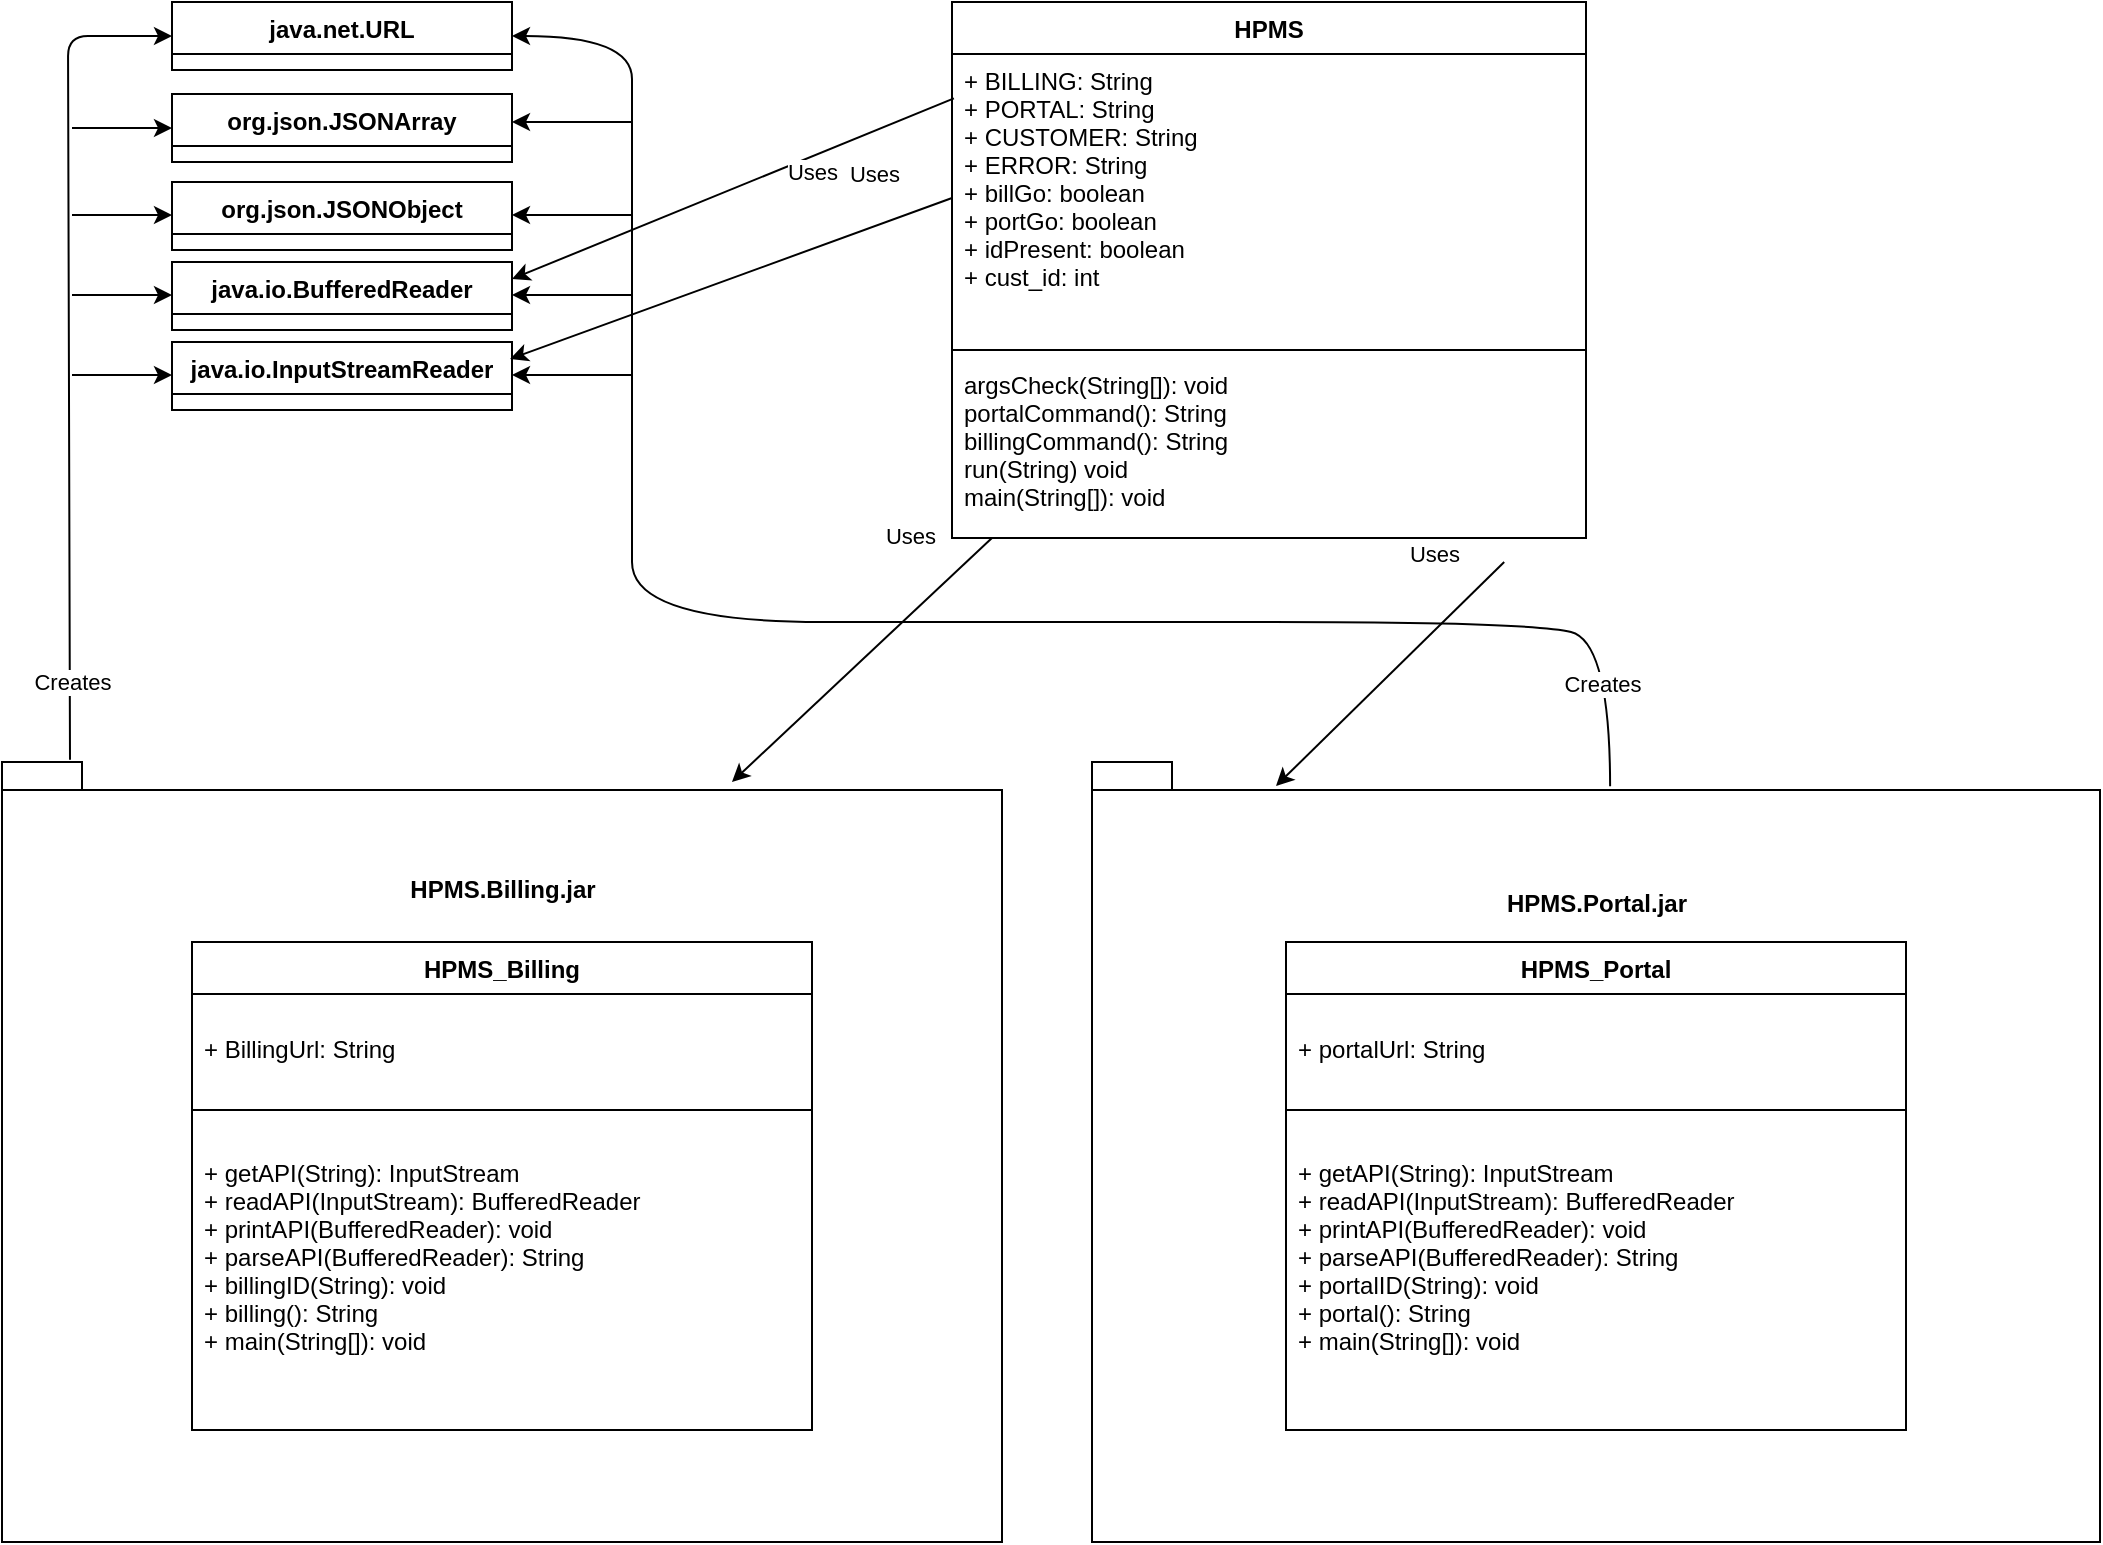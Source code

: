 <mxfile version="13.1.1" type="device"><diagram id="Io5S-FJ3HV1jJWxZrMIp" name="Page-1"><mxGraphModel dx="1422" dy="794" grid="1" gridSize="10" guides="1" tooltips="1" connect="1" arrows="1" fold="1" page="1" pageScale="1" pageWidth="1100" pageHeight="850" math="0" shadow="0"><root><mxCell id="0"/><mxCell id="1" parent="0"/><mxCell id="fkdXSRnceL-xtYnZh6Qq-1" value="HPMS.Billing.jar&lt;br&gt;&lt;br&gt;&lt;br&gt;&lt;br&gt;&lt;br&gt;&lt;br&gt;&lt;br&gt;&lt;br&gt;&lt;br&gt;&lt;br&gt;&lt;br&gt;&lt;br&gt;&lt;br&gt;&lt;br&gt;&lt;br&gt;&lt;br&gt;&lt;br&gt;&lt;br&gt;&lt;br&gt;&lt;br&gt;" style="shape=folder;fontStyle=1;spacingTop=10;tabWidth=40;tabHeight=14;tabPosition=left;html=1;horizontal=1;labelPosition=center;verticalLabelPosition=middle;align=center;verticalAlign=middle;" parent="1" vertex="1"><mxGeometry x="25" y="410" width="500" height="390" as="geometry"/></mxCell><mxCell id="fkdXSRnceL-xtYnZh6Qq-21" value="HPMS.Portal.jar&lt;br&gt;&lt;br&gt;&lt;br&gt;&lt;br&gt;&lt;br&gt;&lt;br&gt;&lt;br&gt;&lt;br&gt;&lt;br&gt;&lt;br&gt;&lt;br&gt;&lt;br&gt;&lt;br&gt;&lt;br&gt;&lt;br&gt;&lt;br&gt;&lt;br&gt;&lt;br&gt;&lt;br&gt;" style="shape=folder;fontStyle=1;spacingTop=10;tabWidth=40;tabHeight=14;tabPosition=left;html=1;labelPosition=center;verticalLabelPosition=middle;align=center;verticalAlign=middle;" parent="1" vertex="1"><mxGeometry x="570" y="410" width="504" height="390" as="geometry"/></mxCell><mxCell id="PTEN87CWfTv-wbprZrPV-8" value="" style="endArrow=classic;html=1;exitX=0.068;exitY=-0.003;exitDx=0;exitDy=0;exitPerimeter=0;entryX=0;entryY=0.5;entryDx=0;entryDy=0;" edge="1" parent="1" source="fkdXSRnceL-xtYnZh6Qq-1" target="PTEN87CWfTv-wbprZrPV-3"><mxGeometry width="50" height="50" relative="1" as="geometry"><mxPoint x="520" y="390" as="sourcePoint"/><mxPoint x="90" y="47" as="targetPoint"/><Array as="points"><mxPoint x="58" y="47"/></Array></mxGeometry></mxCell><mxCell id="PTEN87CWfTv-wbprZrPV-9" value="Creates" style="edgeLabel;html=1;align=center;verticalAlign=middle;resizable=0;points=[];" vertex="1" connectable="0" parent="PTEN87CWfTv-wbprZrPV-8"><mxGeometry x="0.167" y="-1" relative="1" as="geometry"><mxPoint x="0.67" y="202.17" as="offset"/></mxGeometry></mxCell><mxCell id="PTEN87CWfTv-wbprZrPV-10" value="" style="endArrow=classic;html=1;exitX=0.063;exitY=1;exitDx=0;exitDy=0;exitPerimeter=0;" edge="1" parent="1" source="fkdXSRnceL-xtYnZh6Qq-10"><mxGeometry width="50" height="50" relative="1" as="geometry"><mxPoint x="360" y="220" as="sourcePoint"/><mxPoint x="390" y="420" as="targetPoint"/><Array as="points"/></mxGeometry></mxCell><mxCell id="PTEN87CWfTv-wbprZrPV-11" value="Uses" style="edgeLabel;html=1;align=center;verticalAlign=middle;resizable=0;points=[];" vertex="1" connectable="0" parent="PTEN87CWfTv-wbprZrPV-10"><mxGeometry x="-0.378" y="3" relative="1" as="geometry"><mxPoint x="-2.36" y="-41.03" as="offset"/></mxGeometry></mxCell><mxCell id="PTEN87CWfTv-wbprZrPV-12" value="" style="endArrow=classic;html=1;exitX=0.871;exitY=1.133;exitDx=0;exitDy=0;exitPerimeter=0;" edge="1" parent="1" source="fkdXSRnceL-xtYnZh6Qq-10"><mxGeometry width="50" height="50" relative="1" as="geometry"><mxPoint x="661.971" y="100" as="sourcePoint"/><mxPoint x="662" y="422" as="targetPoint"/><Array as="points"/></mxGeometry></mxCell><mxCell id="PTEN87CWfTv-wbprZrPV-13" value="Uses" style="edgeLabel;html=1;align=center;verticalAlign=middle;resizable=0;points=[];" vertex="1" connectable="0" parent="PTEN87CWfTv-wbprZrPV-12"><mxGeometry x="-0.378" y="3" relative="1" as="geometry"><mxPoint x="-2.36" y="-41.03" as="offset"/></mxGeometry></mxCell><mxCell id="PTEN87CWfTv-wbprZrPV-15" value="" style="endArrow=classic;html=1;entryX=0;entryY=0.5;entryDx=0;entryDy=0;" edge="1" parent="1" target="PTEN87CWfTv-wbprZrPV-14"><mxGeometry width="50" height="50" relative="1" as="geometry"><mxPoint x="60" y="93" as="sourcePoint"/><mxPoint x="90" y="104" as="targetPoint"/></mxGeometry></mxCell><mxCell id="PTEN87CWfTv-wbprZrPV-3" value="java.net.URL" style="swimlane;fontStyle=1;align=center;verticalAlign=top;childLayout=stackLayout;horizontal=1;startSize=26;horizontalStack=0;resizeParent=1;resizeParentMax=0;resizeLast=0;collapsible=1;marginBottom=0;" vertex="1" parent="1"><mxGeometry x="110" y="30" width="170" height="34" as="geometry"/></mxCell><mxCell id="PTEN87CWfTv-wbprZrPV-14" value="org.json.JSONArray" style="swimlane;fontStyle=1;align=center;verticalAlign=top;childLayout=stackLayout;horizontal=1;startSize=26;horizontalStack=0;resizeParent=1;resizeParentMax=0;resizeLast=0;collapsible=1;marginBottom=0;" vertex="1" parent="1"><mxGeometry x="110" y="76" width="170" height="34" as="geometry"/></mxCell><mxCell id="PTEN87CWfTv-wbprZrPV-17" value="org.json.JSONObject" style="swimlane;fontStyle=1;align=center;verticalAlign=top;childLayout=stackLayout;horizontal=1;startSize=26;horizontalStack=0;resizeParent=1;resizeParentMax=0;resizeLast=0;collapsible=1;marginBottom=0;" vertex="1" parent="1"><mxGeometry x="110" y="120" width="170" height="34" as="geometry"/></mxCell><mxCell id="PTEN87CWfTv-wbprZrPV-19" value="java.io.BufferedReader" style="swimlane;fontStyle=1;align=center;verticalAlign=top;childLayout=stackLayout;horizontal=1;startSize=26;horizontalStack=0;resizeParent=1;resizeParentMax=0;resizeLast=0;collapsible=1;marginBottom=0;" vertex="1" parent="1"><mxGeometry x="110" y="160" width="170" height="34" as="geometry"/></mxCell><mxCell id="PTEN87CWfTv-wbprZrPV-20" value="java.io.InputStreamReader" style="swimlane;fontStyle=1;align=center;verticalAlign=top;childLayout=stackLayout;horizontal=1;startSize=26;horizontalStack=0;resizeParent=1;resizeParentMax=0;resizeLast=0;collapsible=1;marginBottom=0;" vertex="1" parent="1"><mxGeometry x="110" y="200" width="170" height="34" as="geometry"/></mxCell><mxCell id="PTEN87CWfTv-wbprZrPV-21" value="" style="endArrow=classic;html=1;entryX=0;entryY=0.5;entryDx=0;entryDy=0;" edge="1" parent="1"><mxGeometry width="50" height="50" relative="1" as="geometry"><mxPoint x="60" y="136.5" as="sourcePoint"/><mxPoint x="110" y="136.5" as="targetPoint"/><Array as="points"><mxPoint x="80" y="136.5"/></Array></mxGeometry></mxCell><mxCell id="PTEN87CWfTv-wbprZrPV-22" value="" style="endArrow=classic;html=1;entryX=0;entryY=0.5;entryDx=0;entryDy=0;" edge="1" parent="1"><mxGeometry width="50" height="50" relative="1" as="geometry"><mxPoint x="60" y="176.5" as="sourcePoint"/><mxPoint x="110" y="176.5" as="targetPoint"/><Array as="points"><mxPoint x="80" y="176.5"/></Array></mxGeometry></mxCell><mxCell id="PTEN87CWfTv-wbprZrPV-23" value="" style="endArrow=classic;html=1;entryX=0;entryY=0.5;entryDx=0;entryDy=0;" edge="1" parent="1"><mxGeometry width="50" height="50" relative="1" as="geometry"><mxPoint x="60" y="216.5" as="sourcePoint"/><mxPoint x="110" y="216.5" as="targetPoint"/><Array as="points"><mxPoint x="80" y="216.5"/></Array></mxGeometry></mxCell><mxCell id="fkdXSRnceL-xtYnZh6Qq-13" value="HPMS_Billing" style="swimlane;fontStyle=1;align=center;verticalAlign=top;childLayout=stackLayout;horizontal=1;startSize=26;horizontalStack=0;resizeParent=1;resizeParentMax=0;resizeLast=0;collapsible=1;marginBottom=0;" parent="1" vertex="1"><mxGeometry x="120" y="500" width="310" height="244" as="geometry"/></mxCell><mxCell id="fkdXSRnceL-xtYnZh6Qq-14" value="&#10;+ BillingUrl: String" style="text;strokeColor=none;fillColor=none;align=left;verticalAlign=top;spacingLeft=4;spacingRight=4;overflow=hidden;rotatable=0;points=[[0,0.5],[1,0.5]];portConstraint=eastwest;" parent="fkdXSRnceL-xtYnZh6Qq-13" vertex="1"><mxGeometry y="26" width="310" height="54" as="geometry"/></mxCell><mxCell id="fkdXSRnceL-xtYnZh6Qq-15" value="" style="line;strokeWidth=1;fillColor=none;align=left;verticalAlign=middle;spacingTop=-1;spacingLeft=3;spacingRight=3;rotatable=0;labelPosition=right;points=[];portConstraint=eastwest;" parent="fkdXSRnceL-xtYnZh6Qq-13" vertex="1"><mxGeometry y="80" width="310" height="8" as="geometry"/></mxCell><mxCell id="fkdXSRnceL-xtYnZh6Qq-16" value="&#10;+ getAPI(String): InputStream&#10;+ readAPI(InputStream): BufferedReader&#10;+ printAPI(BufferedReader): void&#10;+ parseAPI(BufferedReader): String&#10;+ billingID(String): void&#10;+ billing(): String&#10;+ main(String[]): void" style="text;strokeColor=none;fillColor=none;align=left;verticalAlign=top;spacingLeft=4;spacingRight=4;overflow=hidden;rotatable=0;points=[[0,0.5],[1,0.5]];portConstraint=eastwest;" parent="fkdXSRnceL-xtYnZh6Qq-13" vertex="1"><mxGeometry y="88" width="310" height="156" as="geometry"/></mxCell><mxCell id="PTEN87CWfTv-wbprZrPV-24" value="HPMS_Portal" style="swimlane;fontStyle=1;align=center;verticalAlign=top;childLayout=stackLayout;horizontal=1;startSize=26;horizontalStack=0;resizeParent=1;resizeParentMax=0;resizeLast=0;collapsible=1;marginBottom=0;" vertex="1" parent="1"><mxGeometry x="667" y="500" width="310" height="244" as="geometry"/></mxCell><mxCell id="PTEN87CWfTv-wbprZrPV-25" value="&#10;+ portalUrl: String" style="text;strokeColor=none;fillColor=none;align=left;verticalAlign=top;spacingLeft=4;spacingRight=4;overflow=hidden;rotatable=0;points=[[0,0.5],[1,0.5]];portConstraint=eastwest;" vertex="1" parent="PTEN87CWfTv-wbprZrPV-24"><mxGeometry y="26" width="310" height="54" as="geometry"/></mxCell><mxCell id="PTEN87CWfTv-wbprZrPV-26" value="" style="line;strokeWidth=1;fillColor=none;align=left;verticalAlign=middle;spacingTop=-1;spacingLeft=3;spacingRight=3;rotatable=0;labelPosition=right;points=[];portConstraint=eastwest;" vertex="1" parent="PTEN87CWfTv-wbprZrPV-24"><mxGeometry y="80" width="310" height="8" as="geometry"/></mxCell><mxCell id="PTEN87CWfTv-wbprZrPV-27" value="&#10;+ getAPI(String): InputStream&#10;+ readAPI(InputStream): BufferedReader&#10;+ printAPI(BufferedReader): void&#10;+ parseAPI(BufferedReader): String&#10;+ portalID(String): void&#10;+ portal(): String&#10;+ main(String[]): void" style="text;strokeColor=none;fillColor=none;align=left;verticalAlign=top;spacingLeft=4;spacingRight=4;overflow=hidden;rotatable=0;points=[[0,0.5],[1,0.5]];portConstraint=eastwest;" vertex="1" parent="PTEN87CWfTv-wbprZrPV-24"><mxGeometry y="88" width="310" height="156" as="geometry"/></mxCell><mxCell id="PTEN87CWfTv-wbprZrPV-28" value="" style="curved=1;endArrow=classic;html=1;entryX=1;entryY=0.5;entryDx=0;entryDy=0;exitX=0.514;exitY=0.031;exitDx=0;exitDy=0;exitPerimeter=0;" edge="1" parent="1" source="fkdXSRnceL-xtYnZh6Qq-21" target="PTEN87CWfTv-wbprZrPV-3"><mxGeometry width="50" height="50" relative="1" as="geometry"><mxPoint x="530" y="350" as="sourcePoint"/><mxPoint x="310" y="80" as="targetPoint"/><Array as="points"><mxPoint x="829" y="350"/><mxPoint x="790" y="340"/><mxPoint x="530" y="340"/><mxPoint x="340" y="340"/><mxPoint x="340" y="280"/><mxPoint x="340" y="90"/><mxPoint x="340" y="47"/></Array></mxGeometry></mxCell><mxCell id="PTEN87CWfTv-wbprZrPV-32" value="Creates" style="edgeLabel;html=1;align=center;verticalAlign=middle;resizable=0;points=[];" vertex="1" connectable="0" parent="PTEN87CWfTv-wbprZrPV-28"><mxGeometry x="-0.888" y="4" relative="1" as="geometry"><mxPoint as="offset"/></mxGeometry></mxCell><mxCell id="PTEN87CWfTv-wbprZrPV-33" value="" style="endArrow=classic;html=1;" edge="1" parent="1"><mxGeometry width="50" height="50" relative="1" as="geometry"><mxPoint x="340" y="90" as="sourcePoint"/><mxPoint x="280" y="90" as="targetPoint"/></mxGeometry></mxCell><mxCell id="PTEN87CWfTv-wbprZrPV-34" value="" style="endArrow=classic;html=1;" edge="1" parent="1"><mxGeometry width="50" height="50" relative="1" as="geometry"><mxPoint x="340" y="136.5" as="sourcePoint"/><mxPoint x="280" y="136.5" as="targetPoint"/></mxGeometry></mxCell><mxCell id="PTEN87CWfTv-wbprZrPV-35" value="" style="endArrow=classic;html=1;" edge="1" parent="1"><mxGeometry width="50" height="50" relative="1" as="geometry"><mxPoint x="340" y="176.5" as="sourcePoint"/><mxPoint x="280" y="176.5" as="targetPoint"/></mxGeometry></mxCell><mxCell id="PTEN87CWfTv-wbprZrPV-36" value="" style="endArrow=classic;html=1;" edge="1" parent="1"><mxGeometry width="50" height="50" relative="1" as="geometry"><mxPoint x="340" y="216.5" as="sourcePoint"/><mxPoint x="280" y="216.5" as="targetPoint"/></mxGeometry></mxCell><mxCell id="PTEN87CWfTv-wbprZrPV-37" value="" style="endArrow=classic;html=1;exitX=0.003;exitY=0.154;exitDx=0;exitDy=0;exitPerimeter=0;entryX=1;entryY=0.25;entryDx=0;entryDy=0;" edge="1" parent="1" source="fkdXSRnceL-xtYnZh6Qq-8" target="PTEN87CWfTv-wbprZrPV-19"><mxGeometry width="50" height="50" relative="1" as="geometry"><mxPoint x="529.971" y="200" as="sourcePoint"/><mxPoint x="400" y="430" as="targetPoint"/><Array as="points"/></mxGeometry></mxCell><mxCell id="PTEN87CWfTv-wbprZrPV-38" value="Uses" style="edgeLabel;html=1;align=center;verticalAlign=middle;resizable=0;points=[];" vertex="1" connectable="0" parent="PTEN87CWfTv-wbprZrPV-37"><mxGeometry x="-0.378" y="3" relative="1" as="geometry"><mxPoint x="27.5" y="7.03" as="offset"/></mxGeometry></mxCell><mxCell id="PTEN87CWfTv-wbprZrPV-39" value="" style="endArrow=classic;html=1;exitX=0;exitY=0.5;exitDx=0;exitDy=0;entryX=1;entryY=0.25;entryDx=0;entryDy=0;" edge="1" parent="1" source="fkdXSRnceL-xtYnZh6Qq-8"><mxGeometry width="50" height="50" relative="1" as="geometry"><mxPoint x="500.001" y="170.004" as="sourcePoint"/><mxPoint x="279.05" y="208.5" as="targetPoint"/><Array as="points"/></mxGeometry></mxCell><mxCell id="PTEN87CWfTv-wbprZrPV-40" value="Uses" style="edgeLabel;html=1;align=center;verticalAlign=middle;resizable=0;points=[];" vertex="1" connectable="0" parent="PTEN87CWfTv-wbprZrPV-39"><mxGeometry x="-0.378" y="3" relative="1" as="geometry"><mxPoint x="-2.36" y="-41.03" as="offset"/></mxGeometry></mxCell><mxCell id="fkdXSRnceL-xtYnZh6Qq-7" value="HPMS" style="swimlane;fontStyle=1;align=center;verticalAlign=top;childLayout=stackLayout;horizontal=1;startSize=26;horizontalStack=0;resizeParent=1;resizeParentMax=0;resizeLast=0;collapsible=1;marginBottom=0;" parent="1" vertex="1"><mxGeometry x="500" y="30" width="317" height="268" as="geometry"/></mxCell><mxCell id="fkdXSRnceL-xtYnZh6Qq-8" value="+ BILLING: String&#10;+ PORTAL: String&#10;+ CUSTOMER: String&#10;+ ERROR: String&#10;+ billGo: boolean&#10;+ portGo: boolean&#10;+ idPresent: boolean&#10;+ cust_id: int&#10;" style="text;strokeColor=none;fillColor=none;align=left;verticalAlign=top;spacingLeft=4;spacingRight=4;overflow=hidden;rotatable=0;points=[[0,0.5],[1,0.5]];portConstraint=eastwest;" parent="fkdXSRnceL-xtYnZh6Qq-7" vertex="1"><mxGeometry y="26" width="317" height="144" as="geometry"/></mxCell><mxCell id="fkdXSRnceL-xtYnZh6Qq-9" value="" style="line;strokeWidth=1;fillColor=none;align=left;verticalAlign=middle;spacingTop=-1;spacingLeft=3;spacingRight=3;rotatable=0;labelPosition=right;points=[];portConstraint=eastwest;" parent="fkdXSRnceL-xtYnZh6Qq-7" vertex="1"><mxGeometry y="170" width="317" height="8" as="geometry"/></mxCell><mxCell id="fkdXSRnceL-xtYnZh6Qq-10" value="argsCheck(String[]): void&#10;portalCommand(): String&#10;billingCommand(): String&#10;run(String) void&#10;main(String[]): void&#10;" style="text;strokeColor=none;fillColor=none;align=left;verticalAlign=top;spacingLeft=4;spacingRight=4;overflow=hidden;rotatable=0;points=[[0,0.5],[1,0.5]];portConstraint=eastwest;" parent="fkdXSRnceL-xtYnZh6Qq-7" vertex="1"><mxGeometry y="178" width="317" height="90" as="geometry"/></mxCell></root></mxGraphModel></diagram></mxfile>